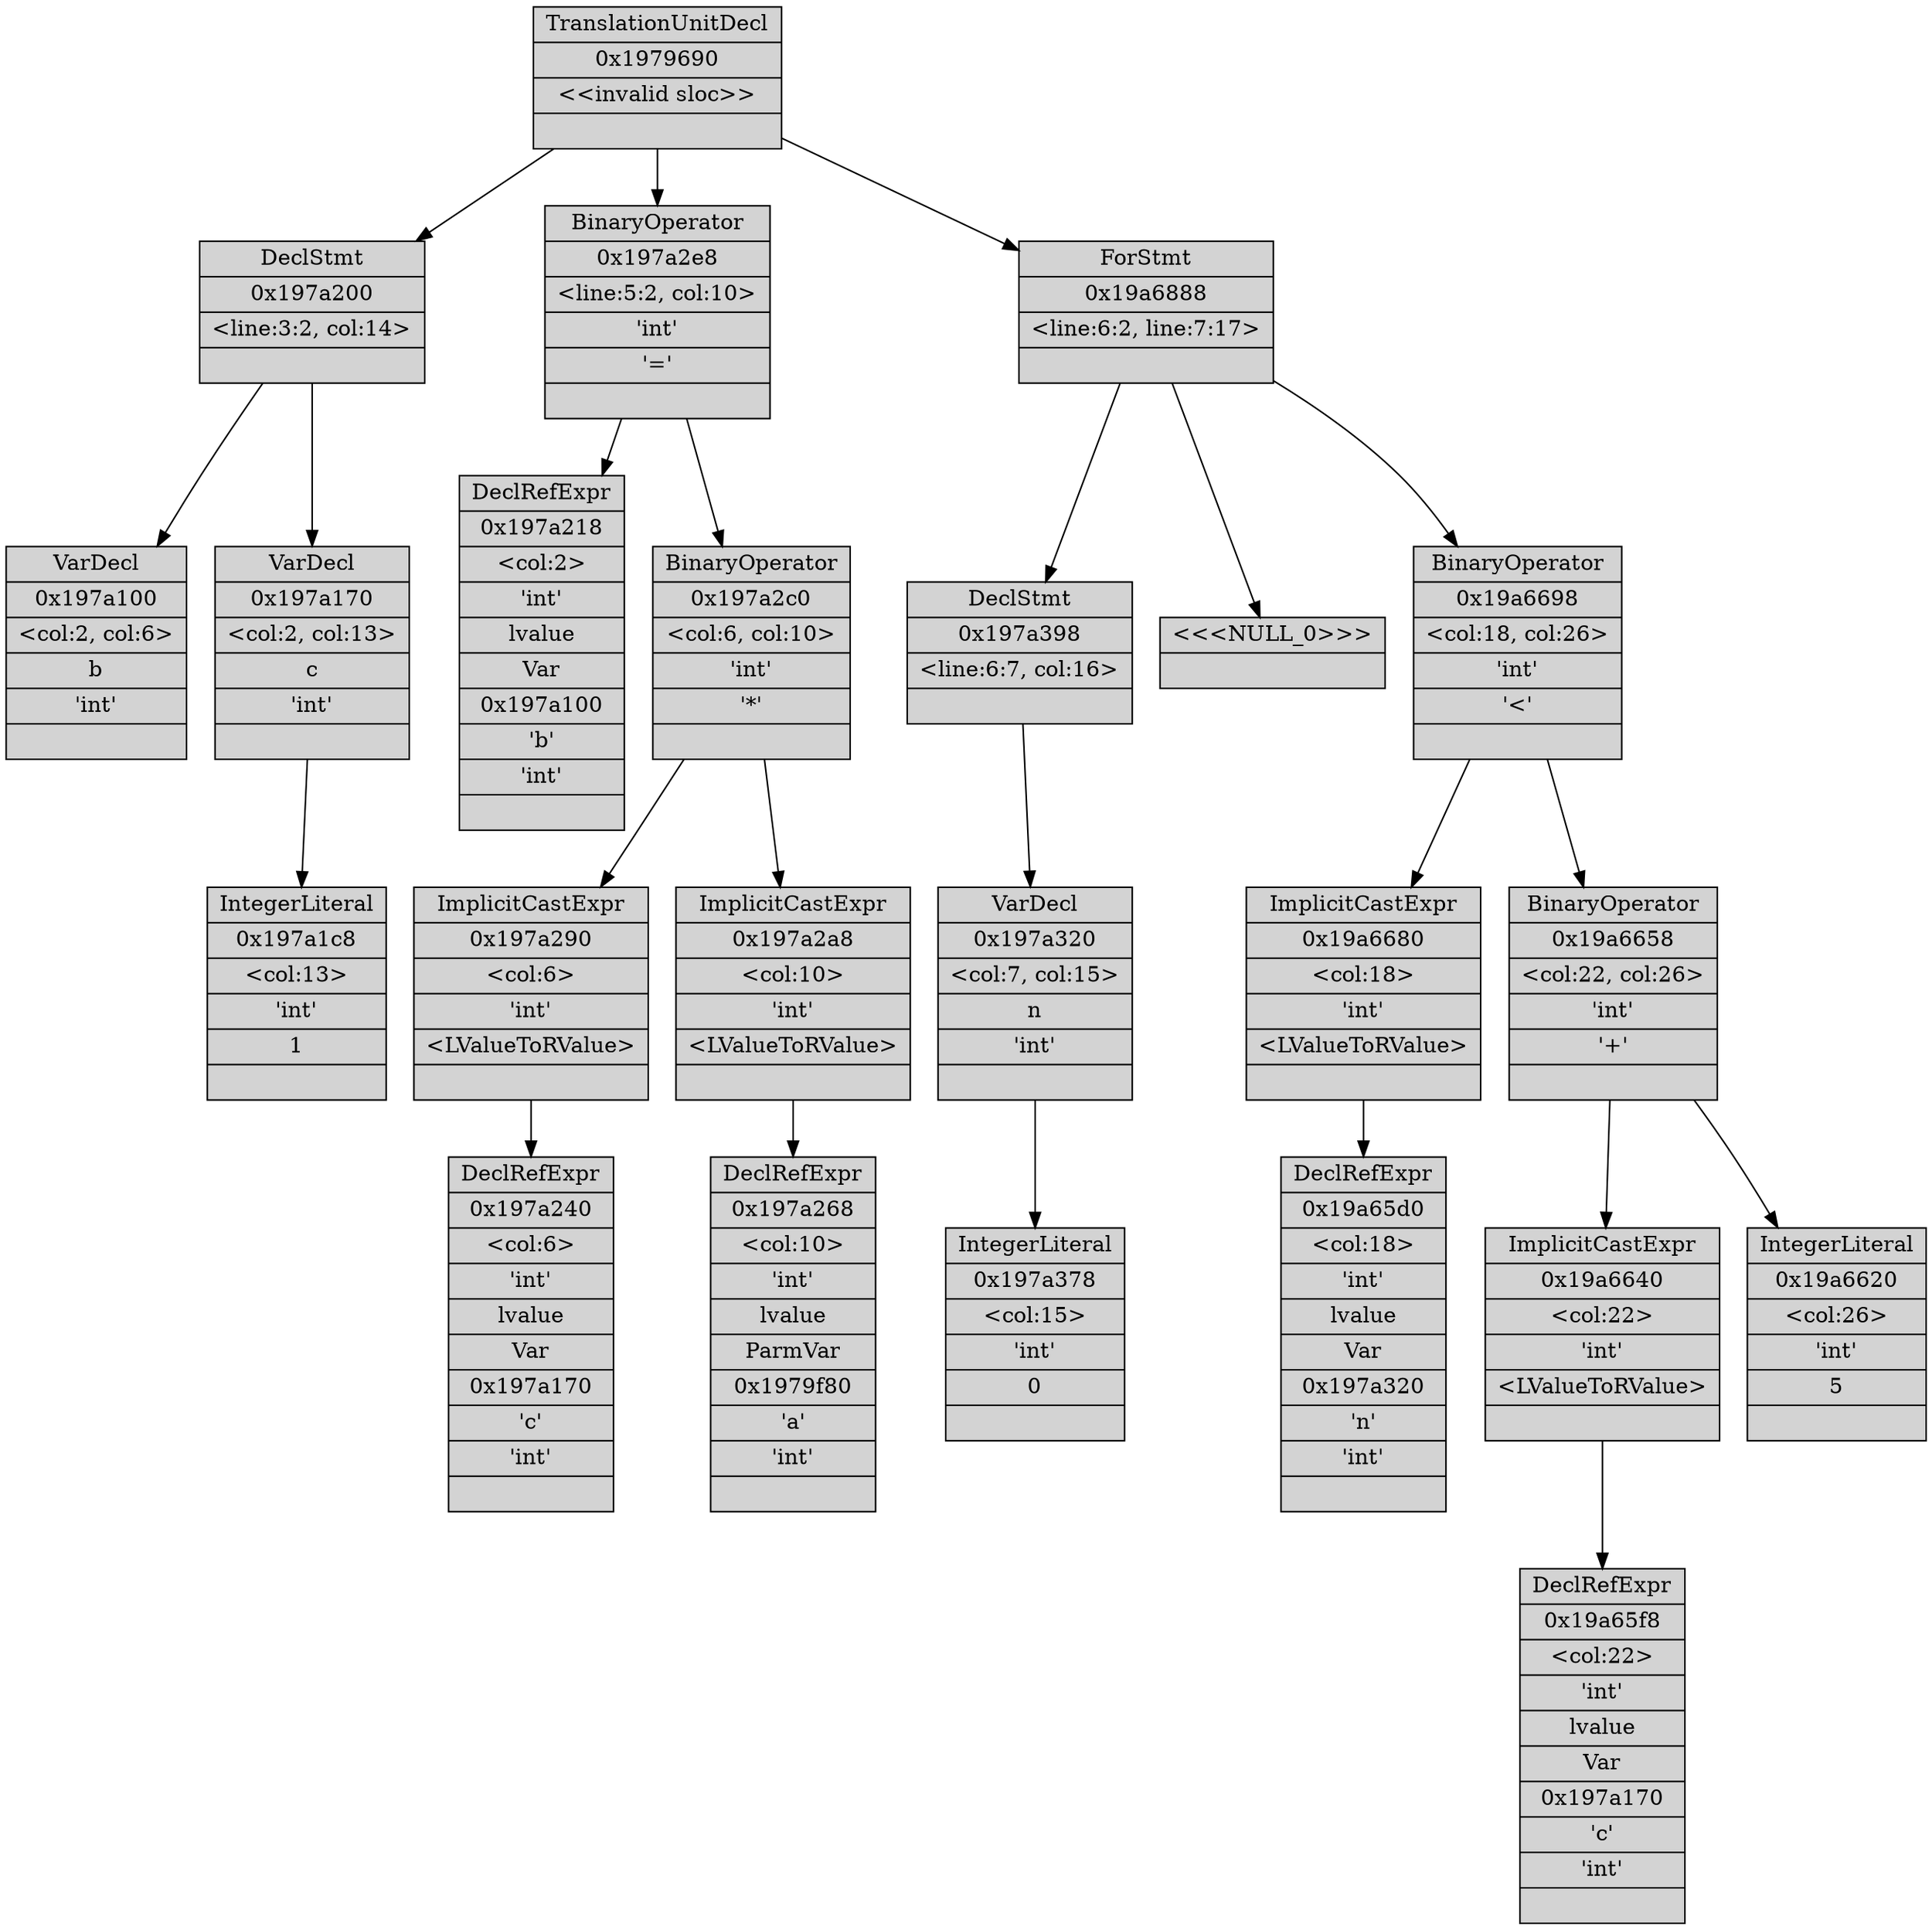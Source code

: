 digraph {
    TranslationUnitDecl_0x1979690 [shape=record,style=filled,fillcolor=lightgrey,label="{ TranslationUnitDecl| 0x1979690| &lt;&lt;invalid&nbsp;sloc&gt;&gt;| }"];
    DeclStmt_0x197a200 [shape=record,style=filled,fillcolor=lightgrey,label="{ DeclStmt| 0x197a200| &lt;line:3:2,&nbsp;col:14&gt;| }"];
    TranslationUnitDecl_0x1979690 -> DeclStmt_0x197a200 [style="solid",color=black,weight=100,constraint=true];
    VarDecl_0x197a100 [shape=record,style=filled,fillcolor=lightgrey,label="{ VarDecl| 0x197a100| &lt;col:2,&nbsp;col:6&gt;| b| 'int'| }"];
    DeclStmt_0x197a200 -> VarDecl_0x197a100 [style="solid",color=black,weight=100,constraint=true];
    VarDecl_0x197a170 [shape=record,style=filled,fillcolor=lightgrey,label="{ VarDecl| 0x197a170| &lt;col:2,&nbsp;col:13&gt;| c| 'int'| }"];
    DeclStmt_0x197a200 -> VarDecl_0x197a170 [style="solid",color=black,weight=100,constraint=true];
    IntegerLiteral_0x197a1c8 [shape=record,style=filled,fillcolor=lightgrey,label="{ IntegerLiteral| 0x197a1c8| &lt;col:13&gt;| 'int'| 1| }"];
    VarDecl_0x197a170 -> IntegerLiteral_0x197a1c8 [style="solid",color=black,weight=100,constraint=true];
    BinaryOperator_0x197a2e8 [shape=record,style=filled,fillcolor=lightgrey,label="{ BinaryOperator| 0x197a2e8| &lt;line:5:2,&nbsp;col:10&gt;| 'int'| '='| }"];
    TranslationUnitDecl_0x1979690 -> BinaryOperator_0x197a2e8 [style="solid",color=black,weight=100,constraint=true];
    DeclRefExpr_0x197a218 [shape=record,style=filled,fillcolor=lightgrey,label="{ DeclRefExpr| 0x197a218| &lt;col:2&gt;| 'int'| lvalue| Var| 0x197a100| 'b'| 'int'| }"];
    BinaryOperator_0x197a2e8 -> DeclRefExpr_0x197a218 [style="solid",color=black,weight=100,constraint=true];
    BinaryOperator_0x197a2c0 [shape=record,style=filled,fillcolor=lightgrey,label="{ BinaryOperator| 0x197a2c0| &lt;col:6,&nbsp;col:10&gt;| 'int'| '*'| }"];
    BinaryOperator_0x197a2e8 -> BinaryOperator_0x197a2c0 [style="solid",color=black,weight=100,constraint=true];
    ImplicitCastExpr_0x197a290 [shape=record,style=filled,fillcolor=lightgrey,label="{ ImplicitCastExpr| 0x197a290| &lt;col:6&gt;| 'int'| &lt;LValueToRValue&gt;| }"];
    BinaryOperator_0x197a2c0 -> ImplicitCastExpr_0x197a290 [style="solid",color=black,weight=100,constraint=true];
    DeclRefExpr_0x197a240 [shape=record,style=filled,fillcolor=lightgrey,label="{ DeclRefExpr| 0x197a240| &lt;col:6&gt;| 'int'| lvalue| Var| 0x197a170| 'c'| 'int'| }"];
    ImplicitCastExpr_0x197a290 -> DeclRefExpr_0x197a240 [style="solid",color=black,weight=100,constraint=true];
    ImplicitCastExpr_0x197a2a8 [shape=record,style=filled,fillcolor=lightgrey,label="{ ImplicitCastExpr| 0x197a2a8| &lt;col:10&gt;| 'int'| &lt;LValueToRValue&gt;| }"];
    BinaryOperator_0x197a2c0 -> ImplicitCastExpr_0x197a2a8 [style="solid",color=black,weight=100,constraint=true];
    DeclRefExpr_0x197a268 [shape=record,style=filled,fillcolor=lightgrey,label="{ DeclRefExpr| 0x197a268| &lt;col:10&gt;| 'int'| lvalue| ParmVar| 0x1979f80| 'a'| 'int'| }"];
    ImplicitCastExpr_0x197a2a8 -> DeclRefExpr_0x197a268 [style="solid",color=black,weight=100,constraint=true];
    ForStmt_0x19a6888 [shape=record,style=filled,fillcolor=lightgrey,label="{ ForStmt| 0x19a6888| &lt;line:6:2,&nbsp;line:7:17&gt;| }"];
    TranslationUnitDecl_0x1979690 -> ForStmt_0x19a6888 [style="solid",color=black,weight=100,constraint=true];
    DeclStmt_0x197a398 [shape=record,style=filled,fillcolor=lightgrey,label="{ DeclStmt| 0x197a398| &lt;line:6:7,&nbsp;col:16&gt;| }"];
    ForStmt_0x19a6888 -> DeclStmt_0x197a398 [style="solid",color=black,weight=100,constraint=true];
    VarDecl_0x197a320 [shape=record,style=filled,fillcolor=lightgrey,label="{ VarDecl| 0x197a320| &lt;col:7,&nbsp;col:15&gt;| n| 'int'| }"];
    DeclStmt_0x197a398 -> VarDecl_0x197a320 [style="solid",color=black,weight=100,constraint=true];
    IntegerLiteral_0x197a378 [shape=record,style=filled,fillcolor=lightgrey,label="{ IntegerLiteral| 0x197a378| &lt;col:15&gt;| 'int'| 0| }"];
    VarDecl_0x197a320 -> IntegerLiteral_0x197a378 [style="solid",color=black,weight=100,constraint=true];
    NULL_0 [shape=record,style=filled,fillcolor=lightgrey,label="{ &lt;&lt;&lt;NULL_0&gt;&gt;&gt;| }"];
    ForStmt_0x19a6888 -> NULL_0 [style="solid",color=black,weight=100,constraint=true];
    BinaryOperator_0x19a6698 [shape=record,style=filled,fillcolor=lightgrey,label="{ BinaryOperator| 0x19a6698| &lt;col:18,&nbsp;col:26&gt;| 'int'| '&lt;'| }"];
    ForStmt_0x19a6888 -> BinaryOperator_0x19a6698 [style="solid",color=black,weight=100,constraint=true];
    ImplicitCastExpr_0x19a6680 [shape=record,style=filled,fillcolor=lightgrey,label="{ ImplicitCastExpr| 0x19a6680| &lt;col:18&gt;| 'int'| &lt;LValueToRValue&gt;| }"];
    BinaryOperator_0x19a6698 -> ImplicitCastExpr_0x19a6680 [style="solid",color=black,weight=100,constraint=true];
    DeclRefExpr_0x19a65d0 [shape=record,style=filled,fillcolor=lightgrey,label="{ DeclRefExpr| 0x19a65d0| &lt;col:18&gt;| 'int'| lvalue| Var| 0x197a320| 'n'| 'int'| }"];
    ImplicitCastExpr_0x19a6680 -> DeclRefExpr_0x19a65d0 [style="solid",color=black,weight=100,constraint=true];
    BinaryOperator_0x19a6658 [shape=record,style=filled,fillcolor=lightgrey,label="{ BinaryOperator| 0x19a6658| &lt;col:22,&nbsp;col:26&gt;| 'int'| '+'| }"];
    BinaryOperator_0x19a6698 -> BinaryOperator_0x19a6658 [style="solid",color=black,weight=100,constraint=true];
    ImplicitCastExpr_0x19a6640 [shape=record,style=filled,fillcolor=lightgrey,label="{ ImplicitCastExpr| 0x19a6640| &lt;col:22&gt;| 'int'| &lt;LValueToRValue&gt;| }"];
    BinaryOperator_0x19a6658 -> ImplicitCastExpr_0x19a6640 [style="solid",color=black,weight=100,constraint=true];
    DeclRefExpr_0x19a65f8 [shape=record,style=filled,fillcolor=lightgrey,label="{ DeclRefExpr| 0x19a65f8| &lt;col:22&gt;| 'int'| lvalue| Var| 0x197a170| 'c'| 'int'| }"];
    ImplicitCastExpr_0x19a6640 -> DeclRefExpr_0x19a65f8 [style="solid",color=black,weight=100,constraint=true];
    IntegerLiteral_0x19a6620 [shape=record,style=filled,fillcolor=lightgrey,label="{ IntegerLiteral| 0x19a6620| &lt;col:26&gt;| 'int'| 5| }"];
    BinaryOperator_0x19a6658 -> IntegerLiteral_0x19a6620 [style="solid",color=black,weight=100,constraint=true];
}

